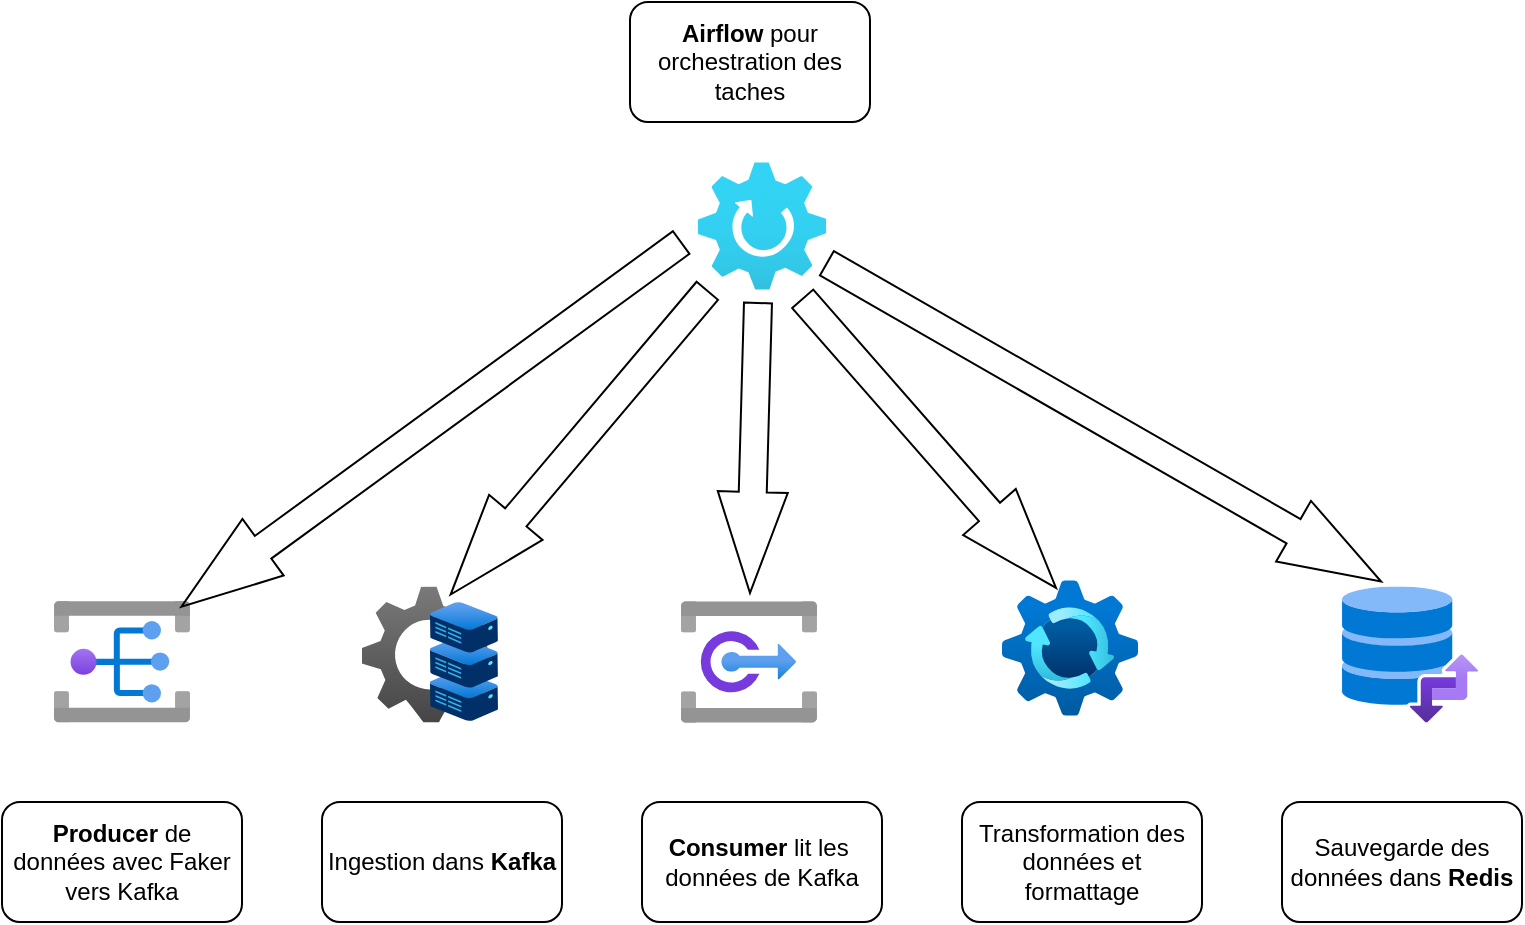<mxfile version="26.1.0">
  <diagram name="Page-1" id="WSFtZ6bZGDHesEFfrnWl">
    <mxGraphModel dx="2066" dy="1141" grid="1" gridSize="10" guides="1" tooltips="1" connect="1" arrows="1" fold="1" page="1" pageScale="1" pageWidth="827" pageHeight="1169" math="0" shadow="0">
      <root>
        <mxCell id="0" />
        <mxCell id="1" parent="0" />
        <mxCell id="2ZLOB-57F4woFmNhOc_V-3" value="" style="image;aspect=fixed;html=1;points=[];align=center;fontSize=12;image=img/lib/azure2/general/Gear.svg;" vertex="1" parent="1">
          <mxGeometry x="388" y="180" width="64" height="64" as="geometry" />
        </mxCell>
        <mxCell id="2ZLOB-57F4woFmNhOc_V-4" value="" style="image;aspect=fixed;html=1;points=[];align=center;fontSize=12;image=img/lib/azure2/integration/Partner_Namespace.svg;" vertex="1" parent="1">
          <mxGeometry x="66" y="399.5" width="68" height="60.8" as="geometry" />
        </mxCell>
        <mxCell id="2ZLOB-57F4woFmNhOc_V-5" value="" style="image;aspect=fixed;html=1;points=[];align=center;fontSize=12;image=img/lib/azure2/integration/Partner_Topic.svg;" vertex="1" parent="1">
          <mxGeometry x="379.5" y="399.5" width="68" height="61" as="geometry" />
        </mxCell>
        <mxCell id="2ZLOB-57F4woFmNhOc_V-6" value="" style="image;aspect=fixed;html=1;points=[];align=center;fontSize=12;image=img/lib/azure2/other/Defender_CM_Local_Manager.svg;" vertex="1" parent="1">
          <mxGeometry x="220" y="392.3" width="68" height="68" as="geometry" />
        </mxCell>
        <mxCell id="2ZLOB-57F4woFmNhOc_V-7" value="" style="image;aspect=fixed;html=1;points=[];align=center;fontSize=12;image=img/lib/azure2/other/Storage_Actions.svg;" vertex="1" parent="1">
          <mxGeometry x="710" y="392.3" width="68" height="68" as="geometry" />
        </mxCell>
        <mxCell id="2ZLOB-57F4woFmNhOc_V-8" value="" style="image;aspect=fixed;html=1;points=[];align=center;fontSize=12;image=img/lib/azure2/other/Update_Center.svg;" vertex="1" parent="1">
          <mxGeometry x="540" y="389" width="68" height="68" as="geometry" />
        </mxCell>
        <mxCell id="2ZLOB-57F4woFmNhOc_V-9" value="&lt;b&gt;Producer&lt;/b&gt; de données avec Faker vers Kafka" style="rounded=1;whiteSpace=wrap;html=1;" vertex="1" parent="1">
          <mxGeometry x="40" y="500" width="120" height="60" as="geometry" />
        </mxCell>
        <mxCell id="2ZLOB-57F4woFmNhOc_V-10" value="Ingestion dans &lt;b&gt;Kafka&lt;/b&gt;" style="rounded=1;whiteSpace=wrap;html=1;" vertex="1" parent="1">
          <mxGeometry x="200" y="500" width="120" height="60" as="geometry" />
        </mxCell>
        <mxCell id="2ZLOB-57F4woFmNhOc_V-11" value="&lt;b&gt;Consumer&lt;/b&gt; lit les&amp;nbsp; données de Kafka" style="rounded=1;whiteSpace=wrap;html=1;" vertex="1" parent="1">
          <mxGeometry x="360" y="500" width="120" height="60" as="geometry" />
        </mxCell>
        <mxCell id="2ZLOB-57F4woFmNhOc_V-12" value="Transformation des données et formattage" style="rounded=1;whiteSpace=wrap;html=1;" vertex="1" parent="1">
          <mxGeometry x="520" y="500" width="120" height="60" as="geometry" />
        </mxCell>
        <mxCell id="2ZLOB-57F4woFmNhOc_V-13" value="Sauvegarde des données dans &lt;b&gt;Redis&lt;/b&gt;" style="rounded=1;whiteSpace=wrap;html=1;" vertex="1" parent="1">
          <mxGeometry x="680" y="500" width="120" height="60" as="geometry" />
        </mxCell>
        <mxCell id="2ZLOB-57F4woFmNhOc_V-14" value="&lt;b&gt;Airflow&lt;/b&gt; pour orchestration des taches" style="rounded=1;whiteSpace=wrap;html=1;" vertex="1" parent="1">
          <mxGeometry x="354" y="100" width="120" height="60" as="geometry" />
        </mxCell>
        <mxCell id="2ZLOB-57F4woFmNhOc_V-15" value="" style="shape=flexArrow;endArrow=classic;html=1;rounded=0;width=14;endSize=16.5;entryX=0.931;entryY=0.052;entryDx=0;entryDy=0;entryPerimeter=0;" edge="1" parent="1" target="2ZLOB-57F4woFmNhOc_V-4">
          <mxGeometry width="50" height="50" relative="1" as="geometry">
            <mxPoint x="380" y="220" as="sourcePoint" />
            <mxPoint x="440" y="560" as="targetPoint" />
          </mxGeometry>
        </mxCell>
        <mxCell id="2ZLOB-57F4woFmNhOc_V-16" value="" style="shape=flexArrow;endArrow=classic;html=1;rounded=0;width=14;endSize=16.5;entryX=0.647;entryY=0.064;entryDx=0;entryDy=0;entryPerimeter=0;" edge="1" parent="1" source="2ZLOB-57F4woFmNhOc_V-3" target="2ZLOB-57F4woFmNhOc_V-6">
          <mxGeometry width="50" height="50" relative="1" as="geometry">
            <mxPoint x="398" y="242" as="sourcePoint" />
            <mxPoint x="127" y="413" as="targetPoint" />
          </mxGeometry>
        </mxCell>
        <mxCell id="2ZLOB-57F4woFmNhOc_V-17" value="" style="shape=flexArrow;endArrow=classic;html=1;rounded=0;width=14;endSize=16.5;entryX=0.507;entryY=-0.057;entryDx=0;entryDy=0;entryPerimeter=0;" edge="1" parent="1" target="2ZLOB-57F4woFmNhOc_V-5">
          <mxGeometry width="50" height="50" relative="1" as="geometry">
            <mxPoint x="418" y="250" as="sourcePoint" />
            <mxPoint x="137" y="423" as="targetPoint" />
          </mxGeometry>
        </mxCell>
        <mxCell id="2ZLOB-57F4woFmNhOc_V-18" value="" style="shape=flexArrow;endArrow=classic;html=1;rounded=0;width=14;endSize=16.5;entryX=0.402;entryY=0.064;entryDx=0;entryDy=0;entryPerimeter=0;exitX=0.813;exitY=1.063;exitDx=0;exitDy=0;exitPerimeter=0;" edge="1" parent="1" source="2ZLOB-57F4woFmNhOc_V-3" target="2ZLOB-57F4woFmNhOc_V-8">
          <mxGeometry width="50" height="50" relative="1" as="geometry">
            <mxPoint x="418" y="262" as="sourcePoint" />
            <mxPoint x="147" y="433" as="targetPoint" />
          </mxGeometry>
        </mxCell>
        <mxCell id="2ZLOB-57F4woFmNhOc_V-19" value="" style="shape=flexArrow;endArrow=classic;html=1;rounded=0;width=14;endSize=16.5;" edge="1" parent="1" source="2ZLOB-57F4woFmNhOc_V-3">
          <mxGeometry width="50" height="50" relative="1" as="geometry">
            <mxPoint x="428" y="272" as="sourcePoint" />
            <mxPoint x="730" y="390" as="targetPoint" />
          </mxGeometry>
        </mxCell>
      </root>
    </mxGraphModel>
  </diagram>
</mxfile>
